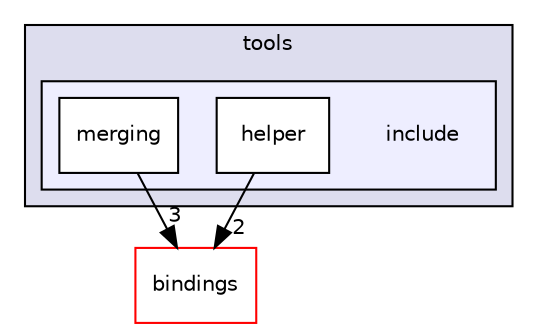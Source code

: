 digraph "include" {
  compound=true
  node [ fontsize="10", fontname="Helvetica"];
  edge [ labelfontsize="10", labelfontname="Helvetica"];
  subgraph clusterdir_89fa086523ca714548e7966bf1a47b6b {
    graph [ bgcolor="#ddddee", pencolor="black", label="tools" fontname="Helvetica", fontsize="10", URL="dir_89fa086523ca714548e7966bf1a47b6b.html"]
  subgraph clusterdir_8b1d150e9f156064a1b3b6bfd83b297b {
    graph [ bgcolor="#eeeeff", pencolor="black", label="" URL="dir_8b1d150e9f156064a1b3b6bfd83b297b.html"];
    dir_8b1d150e9f156064a1b3b6bfd83b297b [shape=plaintext label="include"];
    dir_a08eb2c0536461a7c846d224551daff9 [shape=box label="helper" color="black" fillcolor="white" style="filled" URL="dir_a08eb2c0536461a7c846d224551daff9.html"];
    dir_b7d06c00d3a4a66dc199a40a626d14f4 [shape=box label="merging" color="black" fillcolor="white" style="filled" URL="dir_b7d06c00d3a4a66dc199a40a626d14f4.html"];
  }
  }
  dir_ea91a2a72b7cbbf988d2bd2cd1d23e49 [shape=box label="bindings" fillcolor="white" style="filled" color="red" URL="dir_ea91a2a72b7cbbf988d2bd2cd1d23e49.html"];
  dir_a08eb2c0536461a7c846d224551daff9->dir_ea91a2a72b7cbbf988d2bd2cd1d23e49 [headlabel="2", labeldistance=1.5 headhref="dir_000029_000004.html"];
  dir_b7d06c00d3a4a66dc199a40a626d14f4->dir_ea91a2a72b7cbbf988d2bd2cd1d23e49 [headlabel="3", labeldistance=1.5 headhref="dir_000020_000004.html"];
}
